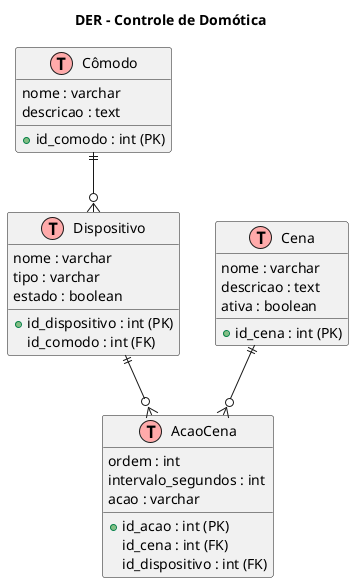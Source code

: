 @startuml DER - Controle de Domótica
!define table(x) class x as "x" << (T,#FFAAAA) >>

title DER - Controle de Domótica

table(Cômodo) {
  + id_comodo : int (PK)
  nome : varchar
  descricao : text
}

table(Dispositivo) {
  + id_dispositivo : int (PK)
  nome : varchar
  tipo : varchar
  estado : boolean
  id_comodo : int (FK)
}

table(Cena) {
  + id_cena : int (PK)
  nome : varchar
  descricao : text
  ativa : boolean
}

table(AcaoCena) {
  + id_acao : int (PK)
  ordem : int
  intervalo_segundos : int
  acao : varchar
  id_cena : int (FK)
  id_dispositivo : int (FK)
}

' --- Relacionamentos ---
Cômodo ||--o{ Dispositivo
Cena ||--o{ AcaoCena
Dispositivo ||--o{ AcaoCena

@enduml
